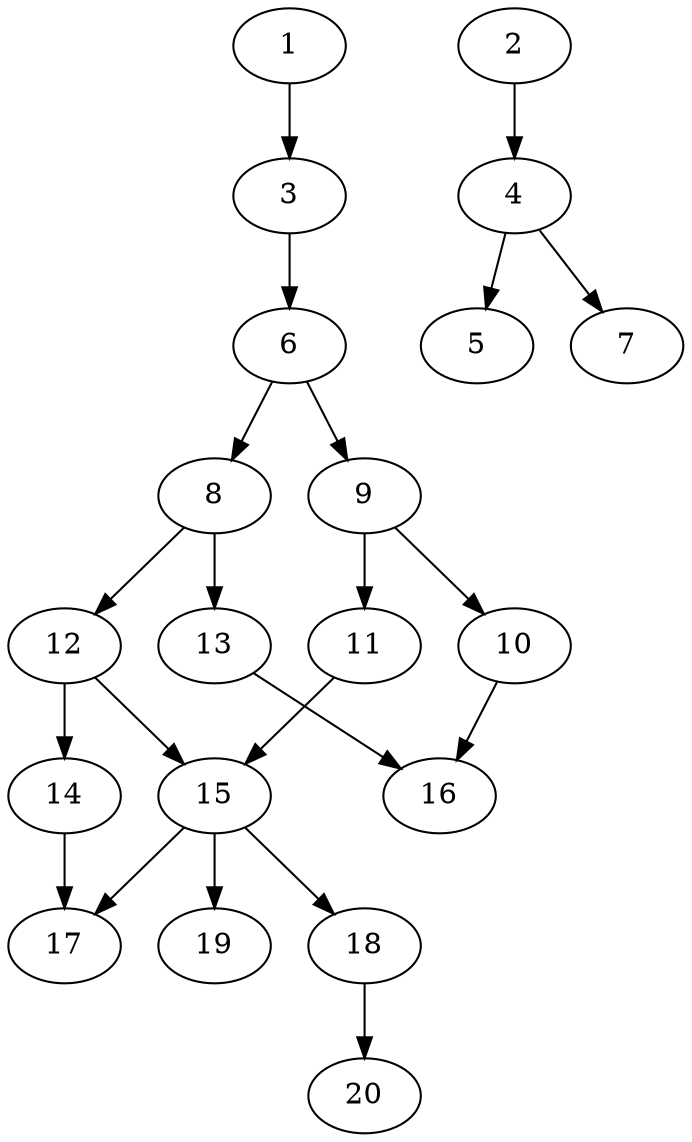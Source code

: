 // DAG automatically generated by daggen at Sat Jul 27 15:37:47 2019
// ./daggen --dot -n 20 --ccr 0.4 --fat 0.5 --regular 0.5 --density 0.4 --mindata 5242880 --maxdata 52428800 
digraph G {
  1 [size="27123200", alpha="0.18", expect_size="10849280"] 
  1 -> 3 [size ="10849280"]
  2 [size="112440320", alpha="0.03", expect_size="44976128"] 
  2 -> 4 [size ="44976128"]
  3 [size="58897920", alpha="0.11", expect_size="23559168"] 
  3 -> 6 [size ="23559168"]
  4 [size="113610240", alpha="0.05", expect_size="45444096"] 
  4 -> 5 [size ="45444096"]
  4 -> 7 [size ="45444096"]
  5 [size="92193280", alpha="0.03", expect_size="36877312"] 
  6 [size="78865920", alpha="0.06", expect_size="31546368"] 
  6 -> 8 [size ="31546368"]
  6 -> 9 [size ="31546368"]
  7 [size="34513920", alpha="0.05", expect_size="13805568"] 
  8 [size="80430080", alpha="0.06", expect_size="32172032"] 
  8 -> 12 [size ="32172032"]
  8 -> 13 [size ="32172032"]
  9 [size="88888320", alpha="0.08", expect_size="35555328"] 
  9 -> 10 [size ="35555328"]
  9 -> 11 [size ="35555328"]
  10 [size="40089600", alpha="0.15", expect_size="16035840"] 
  10 -> 16 [size ="16035840"]
  11 [size="120087040", alpha="0.13", expect_size="48034816"] 
  11 -> 15 [size ="48034816"]
  12 [size="105479680", alpha="0.03", expect_size="42191872"] 
  12 -> 14 [size ="42191872"]
  12 -> 15 [size ="42191872"]
  13 [size="122752000", alpha="0.14", expect_size="49100800"] 
  13 -> 16 [size ="49100800"]
  14 [size="67008000", alpha="0.04", expect_size="26803200"] 
  14 -> 17 [size ="26803200"]
  15 [size="94566400", alpha="0.13", expect_size="37826560"] 
  15 -> 17 [size ="37826560"]
  15 -> 18 [size ="37826560"]
  15 -> 19 [size ="37826560"]
  16 [size="111633920", alpha="0.05", expect_size="44653568"] 
  17 [size="27223040", alpha="0.13", expect_size="10889216"] 
  18 [size="54049280", alpha="0.18", expect_size="21619712"] 
  18 -> 20 [size ="21619712"]
  19 [size="87513600", alpha="0.09", expect_size="35005440"] 
  20 [size="19486720", alpha="0.08", expect_size="7794688"] 
}

